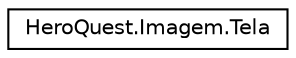 digraph "Representação gráfica da hiearquia da classe"
{
 // LATEX_PDF_SIZE
  edge [fontname="Helvetica",fontsize="10",labelfontname="Helvetica",labelfontsize="10"];
  node [fontname="Helvetica",fontsize="10",shape=record];
  rankdir="LR";
  Node0 [label="HeroQuest.Imagem.Tela",height=0.2,width=0.4,color="black", fillcolor="white", style="filled",URL="$class_hero_quest_1_1_imagem_1_1_tela.html",tooltip=" "];
}
